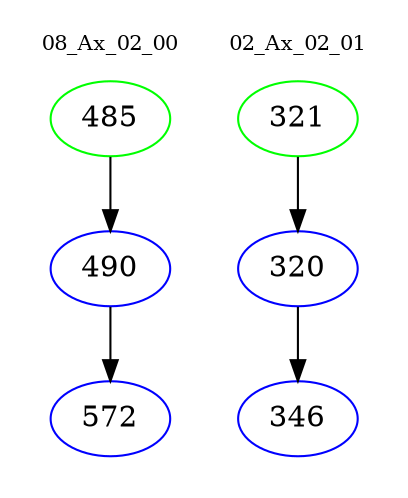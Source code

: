 digraph{
subgraph cluster_0 {
color = white
label = "08_Ax_02_00";
fontsize=10;
T0_485 [label="485", color="green"]
T0_485 -> T0_490 [color="black"]
T0_490 [label="490", color="blue"]
T0_490 -> T0_572 [color="black"]
T0_572 [label="572", color="blue"]
}
subgraph cluster_1 {
color = white
label = "02_Ax_02_01";
fontsize=10;
T1_321 [label="321", color="green"]
T1_321 -> T1_320 [color="black"]
T1_320 [label="320", color="blue"]
T1_320 -> T1_346 [color="black"]
T1_346 [label="346", color="blue"]
}
}
